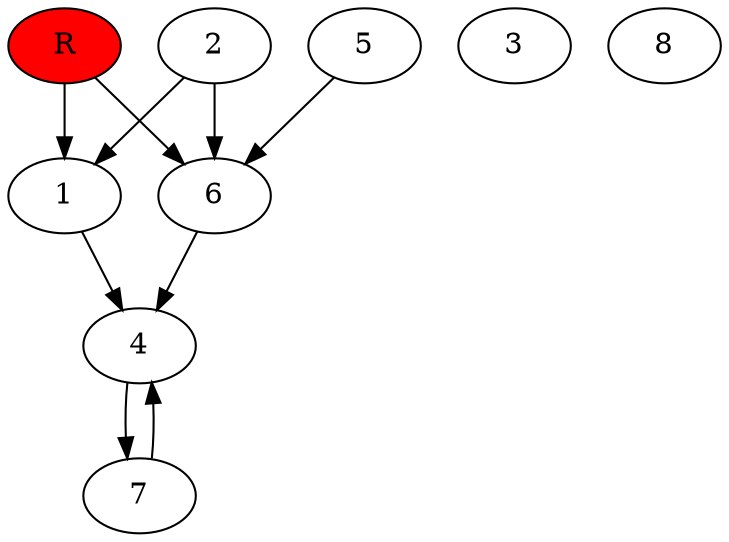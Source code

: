 digraph prb15481 {
	1
	2
	3
	4
	5
	6
	7
	8
	R [fillcolor="#ff0000" style=filled]
	1 -> 4
	2 -> 1
	2 -> 6
	4 -> 7
	5 -> 6
	6 -> 4
	7 -> 4
	R -> 1
	R -> 6
}
